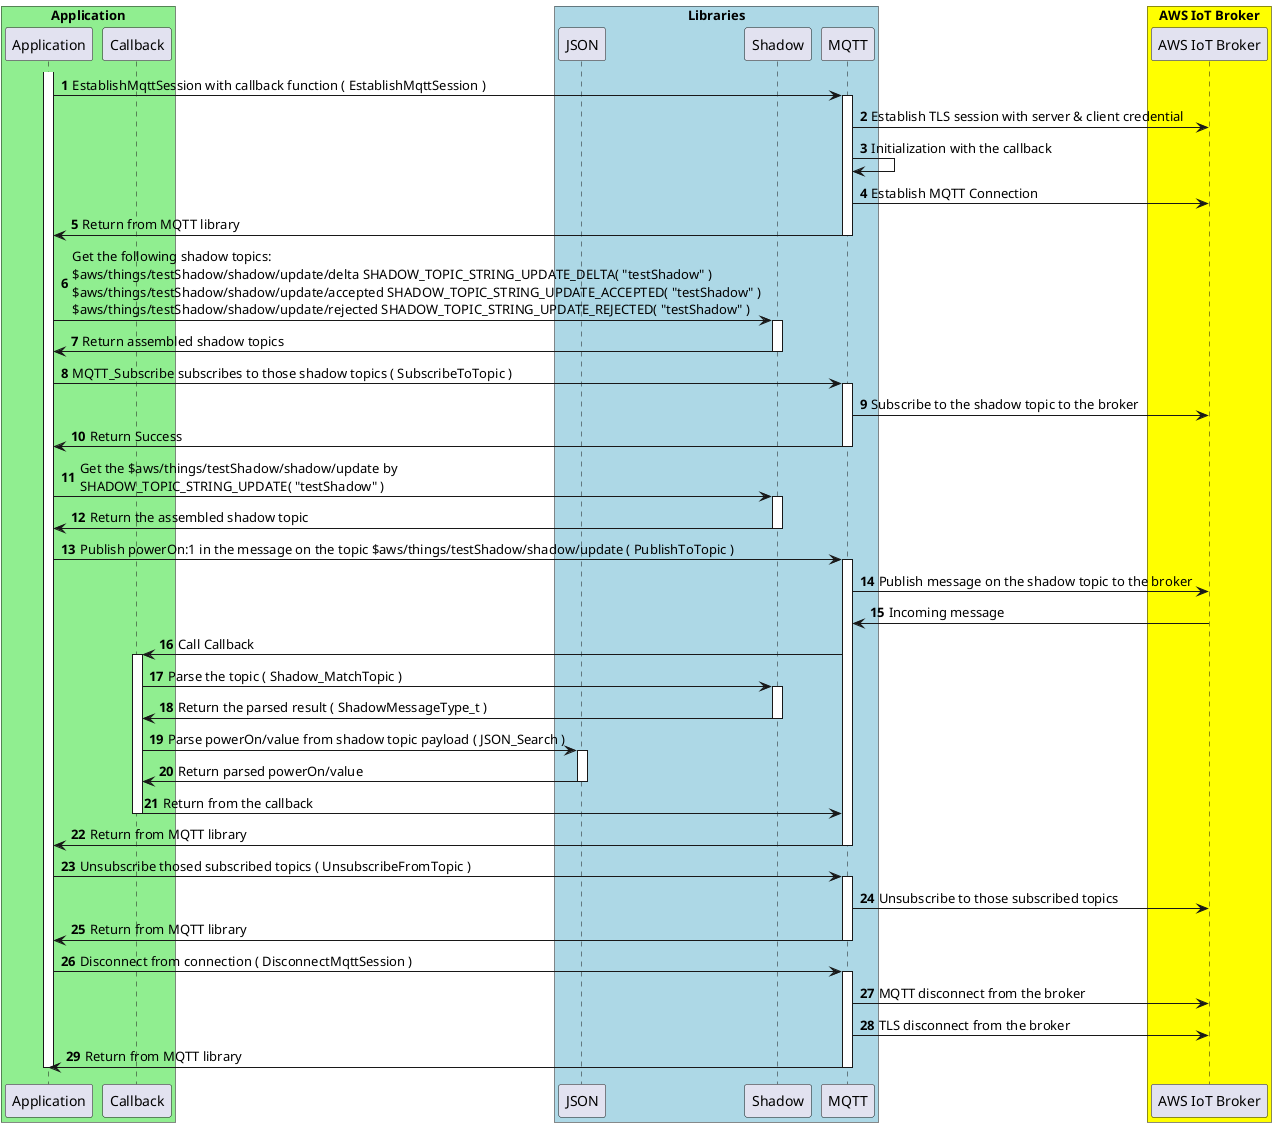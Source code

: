 @startuml
skinparam classFontSize 8
skinparam classFontName Helvetica
autonumber

box "Application" #LightGreen
    participant "Application" as application
    participant "Callback" as callback
end box

box "Libraries" #LightBlue
    participant "JSON" as json

    participant "Shadow" as shadow

    participant "MQTT" as mqtt

end box

box "AWS IoT Broker" #Yellow
    participant "AWS IoT Broker" as broker
end box

activate application
application -> mqtt : EstablishMqttSession with callback function ( EstablishMqttSession )


activate mqtt
mqtt -> broker : Establish TLS session with server & client credential
mqtt -> mqtt : Initialization with the callback
mqtt -> broker: Establish MQTT Connection
mqtt -> application : Return from MQTT library
deactivate mqtt

application -> shadow : Get the following shadow topics:\n$aws/things/testShadow/shadow/update/delta SHADOW_TOPIC_STRING_UPDATE_DELTA( "testShadow" )\n$aws/things/testShadow/shadow/update/accepted SHADOW_TOPIC_STRING_UPDATE_ACCEPTED( "testShadow" )\n$aws/things/testShadow/shadow/update/rejected SHADOW_TOPIC_STRING_UPDATE_REJECTED( "testShadow" )

activate shadow
shadow -> application : Return assembled shadow topics
deactivate shadow

application -> mqtt : MQTT_Subscribe subscribes to those shadow topics ( SubscribeToTopic )

activate mqtt
mqtt -> broker: Subscribe to the shadow topic to the broker
mqtt -> application : Return Success
deactivate mqtt

application -> shadow : Get the $aws/things/testShadow/shadow/update by\nSHADOW_TOPIC_STRING_UPDATE( "testShadow" )
activate shadow
shadow -> application : Return the assembled shadow topic
deactivate shadow

application -> mqtt : Publish powerOn:1 in the message on the topic $aws/things/testShadow/shadow/update ( PublishToTopic )

activate mqtt
mqtt -> broker : Publish message on the shadow topic to the broker
mqtt <- broker : Incoming message
mqtt -> callback : Call Callback
activate callback
callback -> shadow : Parse the topic ( Shadow_MatchTopic )
activate shadow
shadow -> callback : Return the parsed result ( ShadowMessageType_t )
deactivate shadow
callback -> json : Parse powerOn/value from shadow topic payload ( JSON_Search )
activate json
json -> callback : Return parsed powerOn/value
deactivate json
callback -> mqtt : Return from the callback
deactivate callback
mqtt -> application : Return from MQTT library
deactivate mqtt

application -> mqtt : Unsubscribe thosed subscribed topics ( UnsubscribeFromTopic )
activate mqtt
mqtt -> broker : Unsubscribe to those subscribed topics
mqtt -> application : Return from MQTT library
deactivate mqtt

application -> mqtt : Disconnect from connection ( DisconnectMqttSession )
activate mqtt
mqtt -> broker : MQTT disconnect from the broker
mqtt -> broker : TLS disconnect from the broker
mqtt -> application : Return from MQTT library
deactivate mqtt

deactivate application

@enduml
